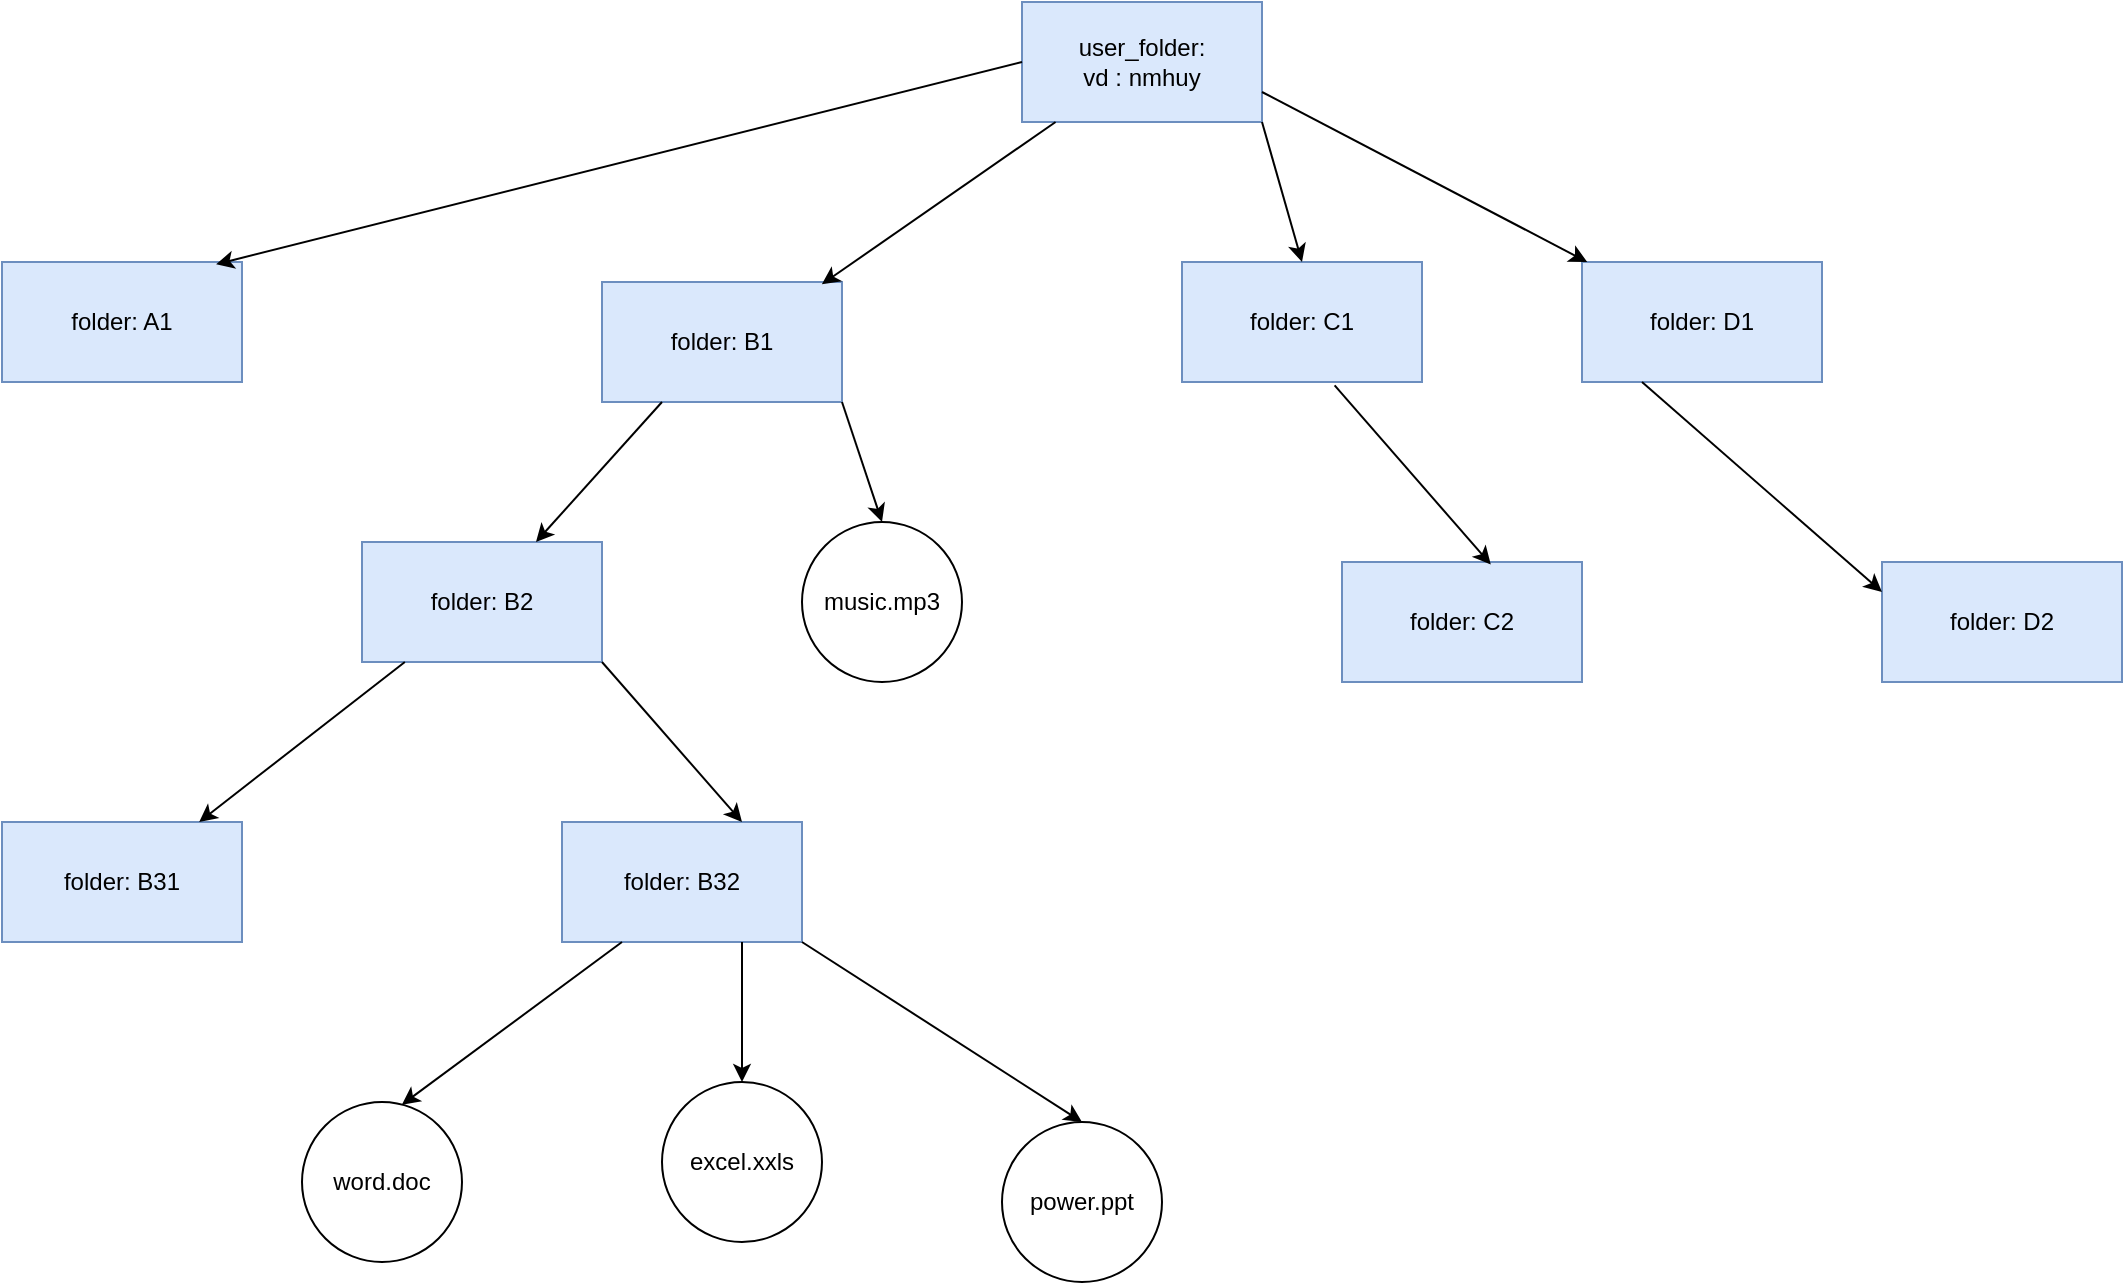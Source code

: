<mxfile>
    <diagram id="EvfIbY1wZCb4TgE-hYEA" name="Page-1">
        <mxGraphModel dx="2450" dy="795" grid="1" gridSize="10" guides="1" tooltips="1" connect="1" arrows="1" fold="1" page="1" pageScale="1" pageWidth="850" pageHeight="1100" math="0" shadow="0">
            <root>
                <mxCell id="0"/>
                <mxCell id="1" parent="0"/>
                <mxCell id="11" value="user_folder:&lt;br&gt;vd : nmhuy" style="rounded=0;whiteSpace=wrap;html=1;fillColor=#dae8fc;strokeColor=#6c8ebf;" parent="1" vertex="1">
                    <mxGeometry x="-170" y="50" width="120" height="60" as="geometry"/>
                </mxCell>
                <mxCell id="12" value="folder: A1" style="rounded=0;whiteSpace=wrap;html=1;fillColor=#dae8fc;strokeColor=#6c8ebf;" parent="1" vertex="1">
                    <mxGeometry x="-680" y="180" width="120" height="60" as="geometry"/>
                </mxCell>
                <mxCell id="13" value="folder: B1" style="rounded=0;whiteSpace=wrap;html=1;fillColor=#dae8fc;strokeColor=#6c8ebf;" parent="1" vertex="1">
                    <mxGeometry x="-380" y="190" width="120" height="60" as="geometry"/>
                </mxCell>
                <mxCell id="14" value="folder: C1" style="rounded=0;whiteSpace=wrap;html=1;fillColor=#dae8fc;strokeColor=#6c8ebf;" parent="1" vertex="1">
                    <mxGeometry x="-90" y="180" width="120" height="60" as="geometry"/>
                </mxCell>
                <mxCell id="15" value="folder: D1" style="rounded=0;whiteSpace=wrap;html=1;fillColor=#dae8fc;strokeColor=#6c8ebf;" parent="1" vertex="1">
                    <mxGeometry x="110" y="180" width="120" height="60" as="geometry"/>
                </mxCell>
                <mxCell id="16" value="folder: B2" style="rounded=0;whiteSpace=wrap;html=1;fillColor=#dae8fc;strokeColor=#6c8ebf;" parent="1" vertex="1">
                    <mxGeometry x="-500" y="320" width="120" height="60" as="geometry"/>
                </mxCell>
                <mxCell id="18" value="music.mp3" style="ellipse;whiteSpace=wrap;html=1;aspect=fixed;" parent="1" vertex="1">
                    <mxGeometry x="-280" y="310" width="80" height="80" as="geometry"/>
                </mxCell>
                <mxCell id="19" value="folder: B31" style="rounded=0;whiteSpace=wrap;html=1;fillColor=#dae8fc;strokeColor=#6c8ebf;" parent="1" vertex="1">
                    <mxGeometry x="-680" y="460" width="120" height="60" as="geometry"/>
                </mxCell>
                <mxCell id="20" value="folder: B32" style="rounded=0;whiteSpace=wrap;html=1;fillColor=#dae8fc;strokeColor=#6c8ebf;" parent="1" vertex="1">
                    <mxGeometry x="-400" y="460" width="120" height="60" as="geometry"/>
                </mxCell>
                <mxCell id="21" value="word.doc" style="ellipse;whiteSpace=wrap;html=1;aspect=fixed;" parent="1" vertex="1">
                    <mxGeometry x="-530" y="600" width="80" height="80" as="geometry"/>
                </mxCell>
                <mxCell id="22" value="excel.xxls" style="ellipse;whiteSpace=wrap;html=1;aspect=fixed;" parent="1" vertex="1">
                    <mxGeometry x="-350" y="590" width="80" height="80" as="geometry"/>
                </mxCell>
                <mxCell id="23" value="power.ppt" style="ellipse;whiteSpace=wrap;html=1;aspect=fixed;" parent="1" vertex="1">
                    <mxGeometry x="-180" y="610" width="80" height="80" as="geometry"/>
                </mxCell>
                <mxCell id="24" value="folder: D2" style="rounded=0;whiteSpace=wrap;html=1;fillColor=#dae8fc;strokeColor=#6c8ebf;" parent="1" vertex="1">
                    <mxGeometry x="260" y="330" width="120" height="60" as="geometry"/>
                </mxCell>
                <mxCell id="25" value="folder: C2" style="rounded=0;whiteSpace=wrap;html=1;fillColor=#dae8fc;strokeColor=#6c8ebf;" parent="1" vertex="1">
                    <mxGeometry x="-10" y="330" width="120" height="60" as="geometry"/>
                </mxCell>
                <mxCell id="26" value="" style="endArrow=classic;html=1;exitX=0;exitY=0.5;exitDx=0;exitDy=0;entryX=0.892;entryY=0.019;entryDx=0;entryDy=0;entryPerimeter=0;" parent="1" source="11" target="12" edge="1">
                    <mxGeometry width="50" height="50" relative="1" as="geometry">
                        <mxPoint x="-260" y="440" as="sourcePoint"/>
                        <mxPoint x="-210" y="390" as="targetPoint"/>
                    </mxGeometry>
                </mxCell>
                <mxCell id="27" value="" style="endArrow=classic;html=1;entryX=0.916;entryY=0.019;entryDx=0;entryDy=0;entryPerimeter=0;" parent="1" source="11" target="13" edge="1">
                    <mxGeometry width="50" height="50" relative="1" as="geometry">
                        <mxPoint x="-170" y="120" as="sourcePoint"/>
                        <mxPoint x="-210" y="390" as="targetPoint"/>
                    </mxGeometry>
                </mxCell>
                <mxCell id="28" value="" style="endArrow=classic;html=1;exitX=1;exitY=1;exitDx=0;exitDy=0;entryX=0.5;entryY=0;entryDx=0;entryDy=0;" parent="1" source="11" target="14" edge="1">
                    <mxGeometry width="50" height="50" relative="1" as="geometry">
                        <mxPoint x="-260" y="200" as="sourcePoint"/>
                        <mxPoint x="-210" y="150" as="targetPoint"/>
                    </mxGeometry>
                </mxCell>
                <mxCell id="29" value="" style="endArrow=classic;html=1;exitX=1;exitY=0.75;exitDx=0;exitDy=0;" parent="1" source="11" target="15" edge="1">
                    <mxGeometry width="50" height="50" relative="1" as="geometry">
                        <mxPoint x="-260" y="200" as="sourcePoint"/>
                        <mxPoint x="-210" y="150" as="targetPoint"/>
                    </mxGeometry>
                </mxCell>
                <mxCell id="30" value="" style="endArrow=classic;html=1;exitX=0.25;exitY=1;exitDx=0;exitDy=0;" parent="1" source="13" target="16" edge="1">
                    <mxGeometry width="50" height="50" relative="1" as="geometry">
                        <mxPoint x="-260" y="440" as="sourcePoint"/>
                        <mxPoint x="-210" y="390" as="targetPoint"/>
                    </mxGeometry>
                </mxCell>
                <mxCell id="31" value="" style="endArrow=classic;html=1;exitX=1;exitY=1;exitDx=0;exitDy=0;entryX=0.5;entryY=0;entryDx=0;entryDy=0;" parent="1" source="13" target="18" edge="1">
                    <mxGeometry width="50" height="50" relative="1" as="geometry">
                        <mxPoint x="-190" y="300" as="sourcePoint"/>
                        <mxPoint x="-140" y="250" as="targetPoint"/>
                    </mxGeometry>
                </mxCell>
                <mxCell id="32" value="" style="endArrow=classic;html=1;" parent="1" source="16" target="19" edge="1">
                    <mxGeometry width="50" height="50" relative="1" as="geometry">
                        <mxPoint x="-190" y="460" as="sourcePoint"/>
                        <mxPoint x="-140" y="410" as="targetPoint"/>
                    </mxGeometry>
                </mxCell>
                <mxCell id="33" value="" style="endArrow=classic;html=1;exitX=1;exitY=1;exitDx=0;exitDy=0;entryX=0.75;entryY=0;entryDx=0;entryDy=0;" parent="1" source="16" target="20" edge="1">
                    <mxGeometry width="50" height="50" relative="1" as="geometry">
                        <mxPoint x="-260" y="440" as="sourcePoint"/>
                        <mxPoint x="-210" y="390" as="targetPoint"/>
                    </mxGeometry>
                </mxCell>
                <mxCell id="34" value="" style="endArrow=classic;html=1;exitX=0.25;exitY=1;exitDx=0;exitDy=0;entryX=0.624;entryY=0.017;entryDx=0;entryDy=0;entryPerimeter=0;" parent="1" source="20" target="21" edge="1">
                    <mxGeometry width="50" height="50" relative="1" as="geometry">
                        <mxPoint x="-260" y="440" as="sourcePoint"/>
                        <mxPoint x="-210" y="390" as="targetPoint"/>
                    </mxGeometry>
                </mxCell>
                <mxCell id="35" value="" style="endArrow=classic;html=1;exitX=0.75;exitY=1;exitDx=0;exitDy=0;" parent="1" source="20" target="22" edge="1">
                    <mxGeometry width="50" height="50" relative="1" as="geometry">
                        <mxPoint x="-180" y="550" as="sourcePoint"/>
                        <mxPoint x="-130" y="500" as="targetPoint"/>
                    </mxGeometry>
                </mxCell>
                <mxCell id="36" value="" style="endArrow=classic;html=1;entryX=0.5;entryY=0;entryDx=0;entryDy=0;" parent="1" target="23" edge="1">
                    <mxGeometry width="50" height="50" relative="1" as="geometry">
                        <mxPoint x="-280" y="520" as="sourcePoint"/>
                        <mxPoint x="-230" y="470" as="targetPoint"/>
                    </mxGeometry>
                </mxCell>
                <mxCell id="37" value="" style="endArrow=classic;html=1;exitX=0.636;exitY=1.028;exitDx=0;exitDy=0;exitPerimeter=0;entryX=0.62;entryY=0.021;entryDx=0;entryDy=0;entryPerimeter=0;" parent="1" source="14" target="25" edge="1">
                    <mxGeometry width="50" height="50" relative="1" as="geometry">
                        <mxPoint x="-160" y="460" as="sourcePoint"/>
                        <mxPoint x="-110" y="410" as="targetPoint"/>
                    </mxGeometry>
                </mxCell>
                <mxCell id="38" value="" style="endArrow=classic;html=1;exitX=0.25;exitY=1;exitDx=0;exitDy=0;entryX=0;entryY=0.25;entryDx=0;entryDy=0;" parent="1" source="15" target="24" edge="1">
                    <mxGeometry width="50" height="50" relative="1" as="geometry">
                        <mxPoint x="140" y="340" as="sourcePoint"/>
                        <mxPoint x="190" y="290" as="targetPoint"/>
                    </mxGeometry>
                </mxCell>
            </root>
        </mxGraphModel>
    </diagram>
</mxfile>